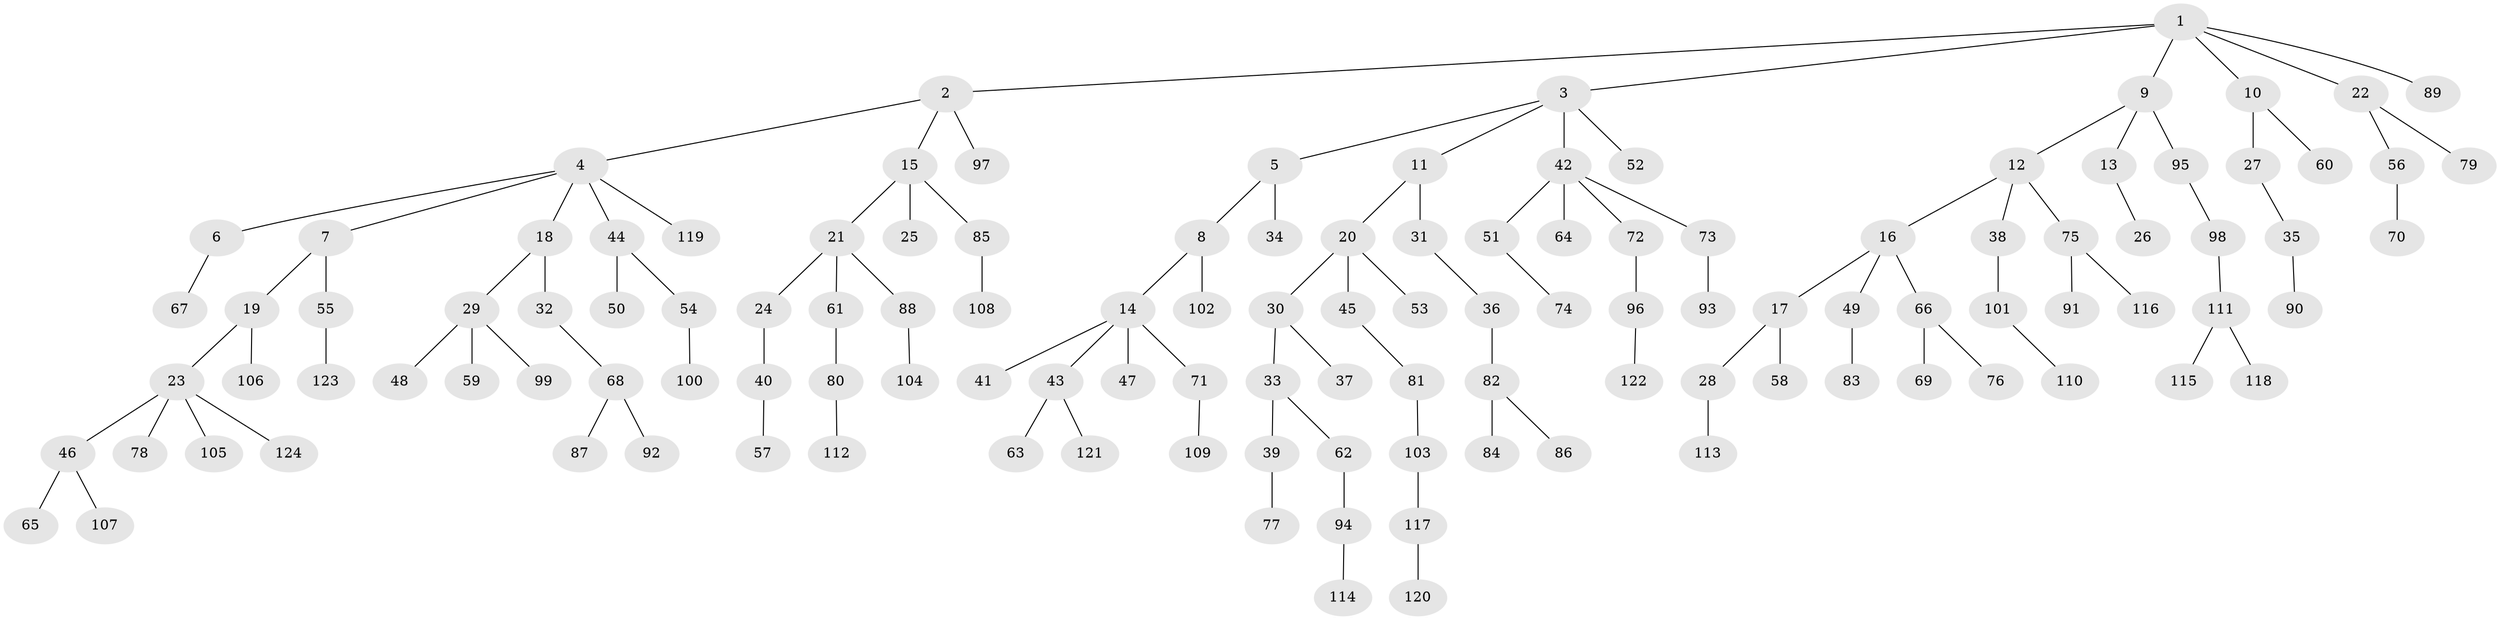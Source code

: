 // Generated by graph-tools (version 1.1) at 2025/11/02/27/25 16:11:25]
// undirected, 124 vertices, 123 edges
graph export_dot {
graph [start="1"]
  node [color=gray90,style=filled];
  1;
  2;
  3;
  4;
  5;
  6;
  7;
  8;
  9;
  10;
  11;
  12;
  13;
  14;
  15;
  16;
  17;
  18;
  19;
  20;
  21;
  22;
  23;
  24;
  25;
  26;
  27;
  28;
  29;
  30;
  31;
  32;
  33;
  34;
  35;
  36;
  37;
  38;
  39;
  40;
  41;
  42;
  43;
  44;
  45;
  46;
  47;
  48;
  49;
  50;
  51;
  52;
  53;
  54;
  55;
  56;
  57;
  58;
  59;
  60;
  61;
  62;
  63;
  64;
  65;
  66;
  67;
  68;
  69;
  70;
  71;
  72;
  73;
  74;
  75;
  76;
  77;
  78;
  79;
  80;
  81;
  82;
  83;
  84;
  85;
  86;
  87;
  88;
  89;
  90;
  91;
  92;
  93;
  94;
  95;
  96;
  97;
  98;
  99;
  100;
  101;
  102;
  103;
  104;
  105;
  106;
  107;
  108;
  109;
  110;
  111;
  112;
  113;
  114;
  115;
  116;
  117;
  118;
  119;
  120;
  121;
  122;
  123;
  124;
  1 -- 2;
  1 -- 3;
  1 -- 9;
  1 -- 10;
  1 -- 22;
  1 -- 89;
  2 -- 4;
  2 -- 15;
  2 -- 97;
  3 -- 5;
  3 -- 11;
  3 -- 42;
  3 -- 52;
  4 -- 6;
  4 -- 7;
  4 -- 18;
  4 -- 44;
  4 -- 119;
  5 -- 8;
  5 -- 34;
  6 -- 67;
  7 -- 19;
  7 -- 55;
  8 -- 14;
  8 -- 102;
  9 -- 12;
  9 -- 13;
  9 -- 95;
  10 -- 27;
  10 -- 60;
  11 -- 20;
  11 -- 31;
  12 -- 16;
  12 -- 38;
  12 -- 75;
  13 -- 26;
  14 -- 41;
  14 -- 43;
  14 -- 47;
  14 -- 71;
  15 -- 21;
  15 -- 25;
  15 -- 85;
  16 -- 17;
  16 -- 49;
  16 -- 66;
  17 -- 28;
  17 -- 58;
  18 -- 29;
  18 -- 32;
  19 -- 23;
  19 -- 106;
  20 -- 30;
  20 -- 45;
  20 -- 53;
  21 -- 24;
  21 -- 61;
  21 -- 88;
  22 -- 56;
  22 -- 79;
  23 -- 46;
  23 -- 78;
  23 -- 105;
  23 -- 124;
  24 -- 40;
  27 -- 35;
  28 -- 113;
  29 -- 48;
  29 -- 59;
  29 -- 99;
  30 -- 33;
  30 -- 37;
  31 -- 36;
  32 -- 68;
  33 -- 39;
  33 -- 62;
  35 -- 90;
  36 -- 82;
  38 -- 101;
  39 -- 77;
  40 -- 57;
  42 -- 51;
  42 -- 64;
  42 -- 72;
  42 -- 73;
  43 -- 63;
  43 -- 121;
  44 -- 50;
  44 -- 54;
  45 -- 81;
  46 -- 65;
  46 -- 107;
  49 -- 83;
  51 -- 74;
  54 -- 100;
  55 -- 123;
  56 -- 70;
  61 -- 80;
  62 -- 94;
  66 -- 69;
  66 -- 76;
  68 -- 87;
  68 -- 92;
  71 -- 109;
  72 -- 96;
  73 -- 93;
  75 -- 91;
  75 -- 116;
  80 -- 112;
  81 -- 103;
  82 -- 84;
  82 -- 86;
  85 -- 108;
  88 -- 104;
  94 -- 114;
  95 -- 98;
  96 -- 122;
  98 -- 111;
  101 -- 110;
  103 -- 117;
  111 -- 115;
  111 -- 118;
  117 -- 120;
}
